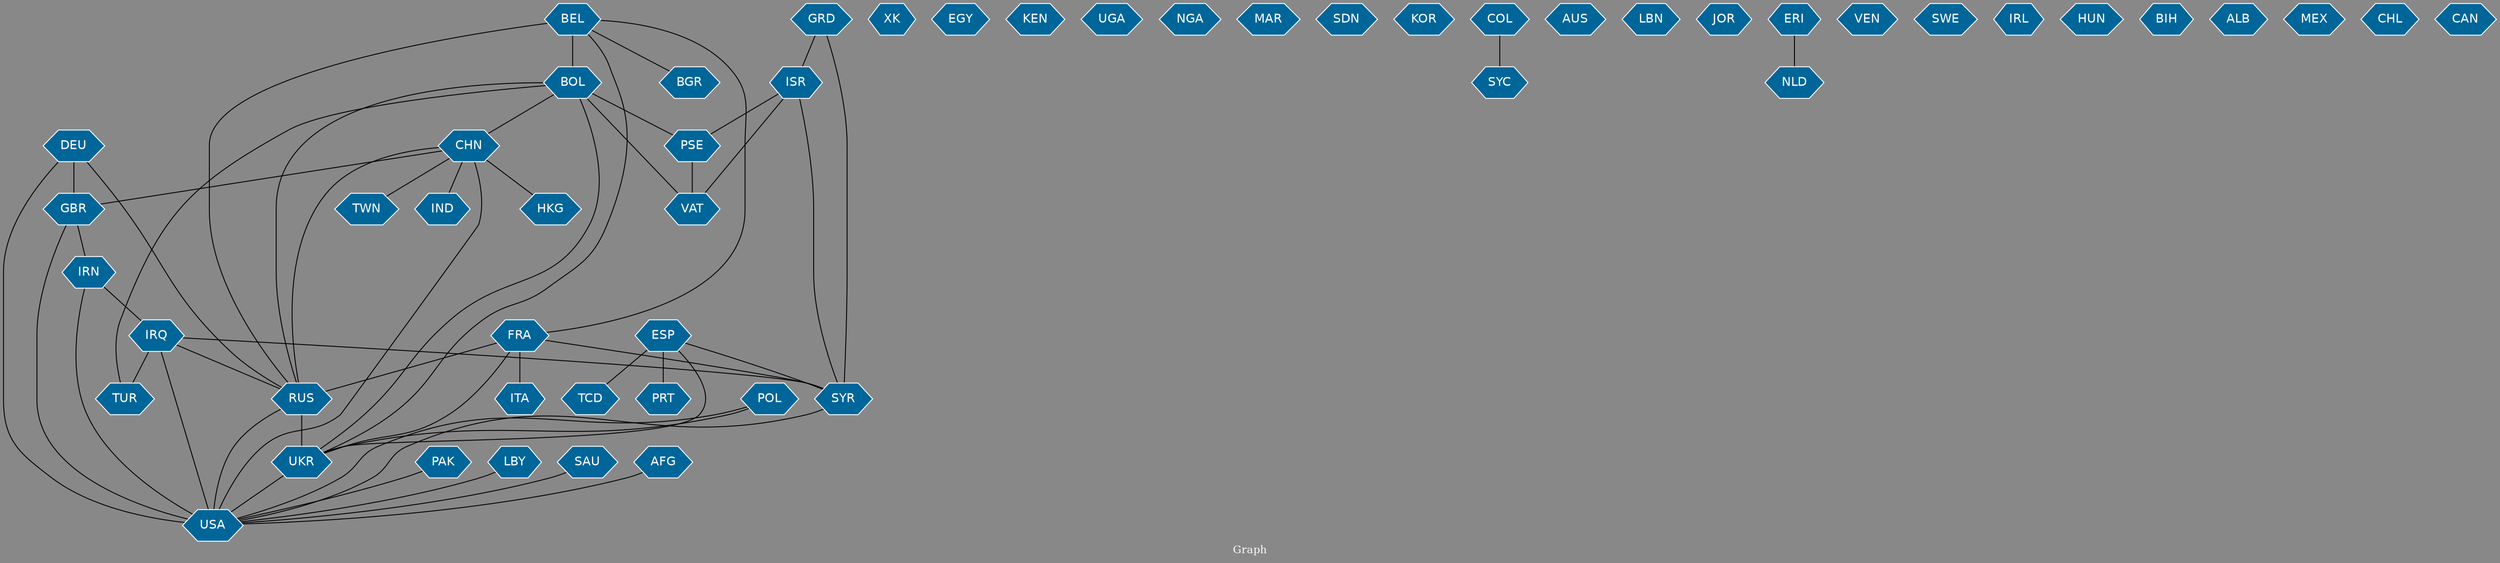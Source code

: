 // Countries together in item graph
graph {
	graph [bgcolor="#888888" fontcolor=white fontsize=12 label="Graph" outputorder=edgesfirst overlap=prism]
	node [color=white fillcolor="#006699" fontcolor=white fontname=Helvetica shape=hexagon style=filled]
	edge [arrowhead=open color=black fontcolor=white fontname=Courier fontsize=12]
		RUS [label=RUS]
		USA [label=USA]
		ISR [label=ISR]
		VAT [label=VAT]
		XK [label=XK]
		EGY [label=EGY]
		IRQ [label=IRQ]
		SYR [label=SYR]
		PSE [label=PSE]
		GBR [label=GBR]
		IRN [label=IRN]
		UKR [label=UKR]
		BEL [label=BEL]
		BOL [label=BOL]
		FRA [label=FRA]
		KEN [label=KEN]
		CHN [label=CHN]
		TUR [label=TUR]
		UGA [label=UGA]
		NGA [label=NGA]
		DEU [label=DEU]
		POL [label=POL]
		ESP [label=ESP]
		MAR [label=MAR]
		PAK [label=PAK]
		SDN [label=SDN]
		GRD [label=GRD]
		KOR [label=KOR]
		HKG [label=HKG]
		TWN [label=TWN]
		LBY [label=LBY]
		COL [label=COL]
		AUS [label=AUS]
		LBN [label=LBN]
		JOR [label=JOR]
		NLD [label=NLD]
		ERI [label=ERI]
		ITA [label=ITA]
		TCD [label=TCD]
		PRT [label=PRT]
		VEN [label=VEN]
		SWE [label=SWE]
		SAU [label=SAU]
		IRL [label=IRL]
		IND [label=IND]
		SYC [label=SYC]
		HUN [label=HUN]
		BIH [label=BIH]
		ALB [label=ALB]
		MEX [label=MEX]
		AFG [label=AFG]
		CHL [label=CHL]
		BGR [label=BGR]
		CAN [label=CAN]
			SYR -- USA [weight=3]
			GBR -- IRN [weight=1]
			ESP -- TCD [weight=1]
			ISR -- PSE [weight=6]
			DEU -- RUS [weight=2]
			ESP -- SYR [weight=1]
			PAK -- USA [weight=1]
			CHN -- USA [weight=1]
			IRN -- IRQ [weight=7]
			ISR -- SYR [weight=1]
			ESP -- PRT [weight=2]
			CHN -- GBR [weight=1]
			CHN -- IND [weight=1]
			IRQ -- USA [weight=12]
			BOL -- CHN [weight=1]
			COL -- SYC [weight=1]
			BOL -- TUR [weight=2]
			ESP -- UKR [weight=1]
			ERI -- NLD [weight=1]
			GRD -- SYR [weight=1]
			CHN -- TWN [weight=1]
			ISR -- VAT [weight=2]
			DEU -- GBR [weight=2]
			CHN -- RUS [weight=1]
			FRA -- SYR [weight=1]
			BOL -- UKR [weight=3]
			BEL -- BGR [weight=1]
			BEL -- UKR [weight=2]
			PSE -- VAT [weight=3]
			RUS -- USA [weight=9]
			DEU -- USA [weight=3]
			RUS -- UKR [weight=37]
			BEL -- RUS [weight=6]
			BEL -- FRA [weight=3]
			IRQ -- SYR [weight=8]
			FRA -- RUS [weight=2]
			IRN -- USA [weight=11]
			FRA -- ITA [weight=1]
			LBY -- USA [weight=5]
			BOL -- PSE [weight=3]
			UKR -- USA [weight=5]
			POL -- UKR [weight=1]
			BOL -- RUS [weight=2]
			BOL -- VAT [weight=4]
			IRQ -- RUS [weight=1]
			IRQ -- TUR [weight=1]
			BEL -- BOL [weight=1]
			FRA -- UKR [weight=2]
			POL -- USA [weight=1]
			GBR -- USA [weight=1]
			GRD -- ISR [weight=1]
			AFG -- USA [weight=2]
			CHN -- HKG [weight=2]
			SAU -- USA [weight=2]
}